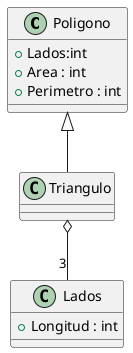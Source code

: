 @startuml
class Poligono{
    + Lados:int 
    + Area : int
    + Perimetro : int
}
class Triangulo{
}
class Lados{
    + Longitud : int
    
}
Poligono <|-- Triangulo
Triangulo o-- "3" Lados